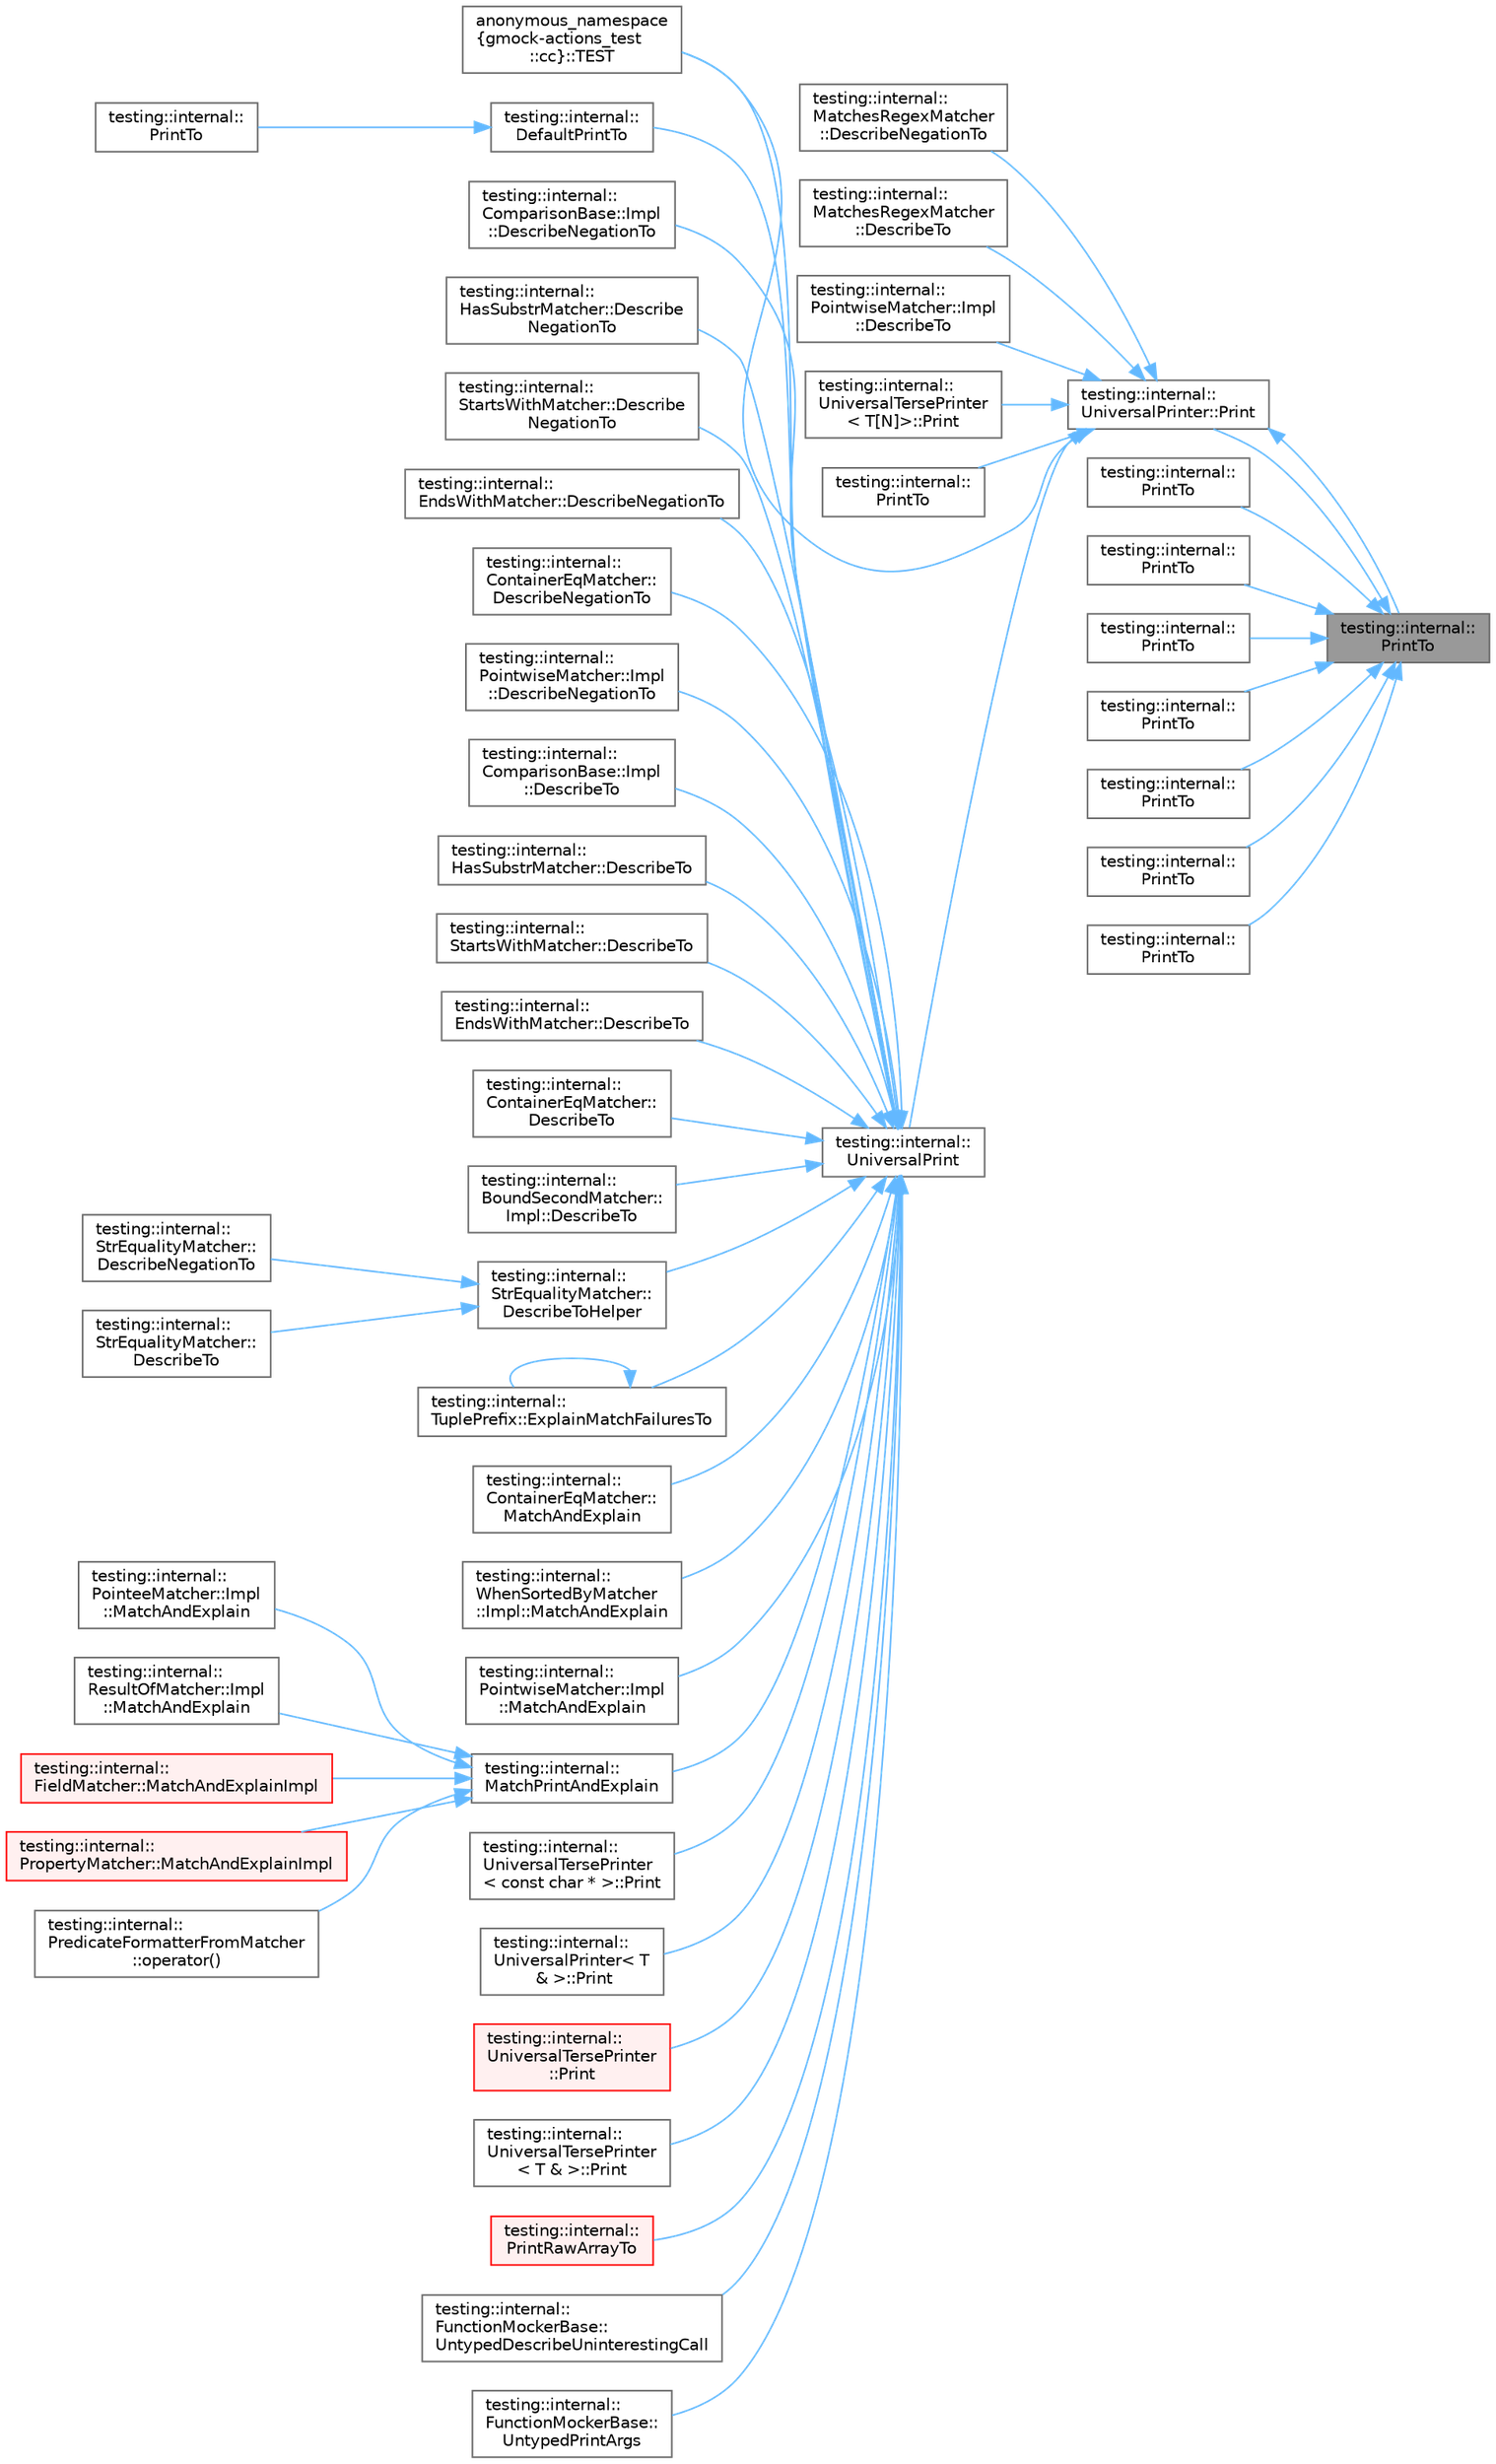 digraph "testing::internal::PrintTo"
{
 // LATEX_PDF_SIZE
  bgcolor="transparent";
  edge [fontname=Helvetica,fontsize=10,labelfontname=Helvetica,labelfontsize=10];
  node [fontname=Helvetica,fontsize=10,shape=box,height=0.2,width=0.4];
  rankdir="RL";
  Node1 [id="Node000001",label="testing::internal::\lPrintTo",height=0.2,width=0.4,color="gray40", fillcolor="grey60", style="filled", fontcolor="black",tooltip=" "];
  Node1 -> Node2 [id="edge1_Node000001_Node000002",dir="back",color="steelblue1",style="solid",tooltip=" "];
  Node2 [id="Node000002",label="testing::internal::\lUniversalPrinter::Print",height=0.2,width=0.4,color="grey40", fillcolor="white", style="filled",URL="$classtesting_1_1internal_1_1_universal_printer.html#aecec021e1abbaa260b701e24e3fe33eb",tooltip=" "];
  Node2 -> Node3 [id="edge2_Node000002_Node000003",dir="back",color="steelblue1",style="solid",tooltip=" "];
  Node3 [id="Node000003",label="testing::internal::\lMatchesRegexMatcher\l::DescribeNegationTo",height=0.2,width=0.4,color="grey40", fillcolor="white", style="filled",URL="$classtesting_1_1internal_1_1_matches_regex_matcher.html#a63154c9c572c1e44a130d58539fde707",tooltip=" "];
  Node2 -> Node4 [id="edge3_Node000002_Node000004",dir="back",color="steelblue1",style="solid",tooltip=" "];
  Node4 [id="Node000004",label="testing::internal::\lMatchesRegexMatcher\l::DescribeTo",height=0.2,width=0.4,color="grey40", fillcolor="white", style="filled",URL="$classtesting_1_1internal_1_1_matches_regex_matcher.html#a8ebd3a0cf33a7bad04a3daf4b0653d8f",tooltip=" "];
  Node2 -> Node5 [id="edge4_Node000002_Node000005",dir="back",color="steelblue1",style="solid",tooltip=" "];
  Node5 [id="Node000005",label="testing::internal::\lPointwiseMatcher::Impl\l::DescribeTo",height=0.2,width=0.4,color="grey40", fillcolor="white", style="filled",URL="$classtesting_1_1internal_1_1_pointwise_matcher_1_1_impl.html#a0c699f62bbd02595471b793baa9cc75e",tooltip=" "];
  Node2 -> Node6 [id="edge5_Node000002_Node000006",dir="back",color="steelblue1",style="solid",tooltip=" "];
  Node6 [id="Node000006",label="testing::internal::\lUniversalTersePrinter\l\< T[N]\>::Print",height=0.2,width=0.4,color="grey40", fillcolor="white", style="filled",URL="$classtesting_1_1internal_1_1_universal_terse_printer_3_01_t_0f_n_0e_4.html#a9e0ceb62fda7dc46ebcf5f911e459a49",tooltip=" "];
  Node2 -> Node7 [id="edge6_Node000002_Node000007",dir="back",color="steelblue1",style="solid",tooltip=" "];
  Node7 [id="Node000007",label="testing::internal::\lPrintTo",height=0.2,width=0.4,color="grey40", fillcolor="white", style="filled",URL="$namespacetesting_1_1internal.html#af2c33928facbf2edf7af564278724d98",tooltip=" "];
  Node2 -> Node1 [id="edge7_Node000002_Node000001",dir="back",color="steelblue1",style="solid",tooltip=" "];
  Node2 -> Node8 [id="edge8_Node000002_Node000008",dir="back",color="steelblue1",style="solid",tooltip=" "];
  Node8 [id="Node000008",label="anonymous_namespace\l\{gmock-actions_test\l::cc\}::TEST",height=0.2,width=0.4,color="grey40", fillcolor="white", style="filled",URL="$namespaceanonymous__namespace_02gmock-actions__test_8cc_03.html#a1b28afcace1cfbf74d6ea75dae69715d",tooltip=" "];
  Node2 -> Node9 [id="edge9_Node000002_Node000009",dir="back",color="steelblue1",style="solid",tooltip=" "];
  Node9 [id="Node000009",label="testing::internal::\lUniversalPrint",height=0.2,width=0.4,color="grey40", fillcolor="white", style="filled",URL="$namespacetesting_1_1internal.html#a30708fa2bacf11895b03bdb21eb72309",tooltip=" "];
  Node9 -> Node10 [id="edge10_Node000009_Node000010",dir="back",color="steelblue1",style="solid",tooltip=" "];
  Node10 [id="Node000010",label="testing::internal::\lDefaultPrintTo",height=0.2,width=0.4,color="grey40", fillcolor="white", style="filled",URL="$namespacetesting_1_1internal.html#a2e96c98d5bd8ee4a1b92f8e3cde7dd40",tooltip=" "];
  Node10 -> Node11 [id="edge11_Node000010_Node000011",dir="back",color="steelblue1",style="solid",tooltip=" "];
  Node11 [id="Node000011",label="testing::internal::\lPrintTo",height=0.2,width=0.4,color="grey40", fillcolor="white", style="filled",URL="$namespacetesting_1_1internal.html#adb3c27150dbe661db0e0c4be27533460",tooltip=" "];
  Node9 -> Node12 [id="edge12_Node000009_Node000012",dir="back",color="steelblue1",style="solid",tooltip=" "];
  Node12 [id="Node000012",label="testing::internal::\lComparisonBase::Impl\l::DescribeNegationTo",height=0.2,width=0.4,color="grey40", fillcolor="white", style="filled",URL="$classtesting_1_1internal_1_1_comparison_base_1_1_impl.html#ab4a33d42d0941bc94e3b0051ce76bb72",tooltip=" "];
  Node9 -> Node13 [id="edge13_Node000009_Node000013",dir="back",color="steelblue1",style="solid",tooltip=" "];
  Node13 [id="Node000013",label="testing::internal::\lHasSubstrMatcher::Describe\lNegationTo",height=0.2,width=0.4,color="grey40", fillcolor="white", style="filled",URL="$classtesting_1_1internal_1_1_has_substr_matcher.html#aa79638f9d3a0c2eb67bc76432f35be1f",tooltip=" "];
  Node9 -> Node14 [id="edge14_Node000009_Node000014",dir="back",color="steelblue1",style="solid",tooltip=" "];
  Node14 [id="Node000014",label="testing::internal::\lStartsWithMatcher::Describe\lNegationTo",height=0.2,width=0.4,color="grey40", fillcolor="white", style="filled",URL="$classtesting_1_1internal_1_1_starts_with_matcher.html#aae30b57dac10fec73d454b6d7543acea",tooltip=" "];
  Node9 -> Node15 [id="edge15_Node000009_Node000015",dir="back",color="steelblue1",style="solid",tooltip=" "];
  Node15 [id="Node000015",label="testing::internal::\lEndsWithMatcher::DescribeNegationTo",height=0.2,width=0.4,color="grey40", fillcolor="white", style="filled",URL="$classtesting_1_1internal_1_1_ends_with_matcher.html#af5dd55c6c3a2ce57bd85f12e07cb604a",tooltip=" "];
  Node9 -> Node16 [id="edge16_Node000009_Node000016",dir="back",color="steelblue1",style="solid",tooltip=" "];
  Node16 [id="Node000016",label="testing::internal::\lContainerEqMatcher::\lDescribeNegationTo",height=0.2,width=0.4,color="grey40", fillcolor="white", style="filled",URL="$classtesting_1_1internal_1_1_container_eq_matcher.html#a3dc9e61b6aff65039325138dccccb8ec",tooltip=" "];
  Node9 -> Node17 [id="edge17_Node000009_Node000017",dir="back",color="steelblue1",style="solid",tooltip=" "];
  Node17 [id="Node000017",label="testing::internal::\lPointwiseMatcher::Impl\l::DescribeNegationTo",height=0.2,width=0.4,color="grey40", fillcolor="white", style="filled",URL="$classtesting_1_1internal_1_1_pointwise_matcher_1_1_impl.html#a26d3a829149e4c497aaced42aad7b247",tooltip=" "];
  Node9 -> Node18 [id="edge18_Node000009_Node000018",dir="back",color="steelblue1",style="solid",tooltip=" "];
  Node18 [id="Node000018",label="testing::internal::\lComparisonBase::Impl\l::DescribeTo",height=0.2,width=0.4,color="grey40", fillcolor="white", style="filled",URL="$classtesting_1_1internal_1_1_comparison_base_1_1_impl.html#a224bdd8f8196208d8138668dc74e1d27",tooltip=" "];
  Node9 -> Node19 [id="edge19_Node000009_Node000019",dir="back",color="steelblue1",style="solid",tooltip=" "];
  Node19 [id="Node000019",label="testing::internal::\lHasSubstrMatcher::DescribeTo",height=0.2,width=0.4,color="grey40", fillcolor="white", style="filled",URL="$classtesting_1_1internal_1_1_has_substr_matcher.html#a278f177d2cbdfed29f6755ee0739a521",tooltip=" "];
  Node9 -> Node20 [id="edge20_Node000009_Node000020",dir="back",color="steelblue1",style="solid",tooltip=" "];
  Node20 [id="Node000020",label="testing::internal::\lStartsWithMatcher::DescribeTo",height=0.2,width=0.4,color="grey40", fillcolor="white", style="filled",URL="$classtesting_1_1internal_1_1_starts_with_matcher.html#af52b4c04ade7f5226c7302c845d44eaf",tooltip=" "];
  Node9 -> Node21 [id="edge21_Node000009_Node000021",dir="back",color="steelblue1",style="solid",tooltip=" "];
  Node21 [id="Node000021",label="testing::internal::\lEndsWithMatcher::DescribeTo",height=0.2,width=0.4,color="grey40", fillcolor="white", style="filled",URL="$classtesting_1_1internal_1_1_ends_with_matcher.html#aec33451ab09428a97ab0793e332416d8",tooltip=" "];
  Node9 -> Node22 [id="edge22_Node000009_Node000022",dir="back",color="steelblue1",style="solid",tooltip=" "];
  Node22 [id="Node000022",label="testing::internal::\lContainerEqMatcher::\lDescribeTo",height=0.2,width=0.4,color="grey40", fillcolor="white", style="filled",URL="$classtesting_1_1internal_1_1_container_eq_matcher.html#a28ace6da475d05134916eb50e54baf1e",tooltip=" "];
  Node9 -> Node23 [id="edge23_Node000009_Node000023",dir="back",color="steelblue1",style="solid",tooltip=" "];
  Node23 [id="Node000023",label="testing::internal::\lBoundSecondMatcher::\lImpl::DescribeTo",height=0.2,width=0.4,color="grey40", fillcolor="white", style="filled",URL="$classtesting_1_1internal_1_1_bound_second_matcher_1_1_impl.html#ada7c4fd01c568c48f929dc34b3281aff",tooltip=" "];
  Node9 -> Node24 [id="edge24_Node000009_Node000024",dir="back",color="steelblue1",style="solid",tooltip=" "];
  Node24 [id="Node000024",label="testing::internal::\lStrEqualityMatcher::\lDescribeToHelper",height=0.2,width=0.4,color="grey40", fillcolor="white", style="filled",URL="$classtesting_1_1internal_1_1_str_equality_matcher.html#accddf33055803fee7ff0ef7988204474",tooltip=" "];
  Node24 -> Node25 [id="edge25_Node000024_Node000025",dir="back",color="steelblue1",style="solid",tooltip=" "];
  Node25 [id="Node000025",label="testing::internal::\lStrEqualityMatcher::\lDescribeNegationTo",height=0.2,width=0.4,color="grey40", fillcolor="white", style="filled",URL="$classtesting_1_1internal_1_1_str_equality_matcher.html#af595c0c79e9e550496fe62bc6bbdd4f3",tooltip=" "];
  Node24 -> Node26 [id="edge26_Node000024_Node000026",dir="back",color="steelblue1",style="solid",tooltip=" "];
  Node26 [id="Node000026",label="testing::internal::\lStrEqualityMatcher::\lDescribeTo",height=0.2,width=0.4,color="grey40", fillcolor="white", style="filled",URL="$classtesting_1_1internal_1_1_str_equality_matcher.html#a18c05a02da6b1df1c3dbfe4870aaa3c2",tooltip=" "];
  Node9 -> Node27 [id="edge27_Node000009_Node000027",dir="back",color="steelblue1",style="solid",tooltip=" "];
  Node27 [id="Node000027",label="testing::internal::\lTuplePrefix::ExplainMatchFailuresTo",height=0.2,width=0.4,color="grey40", fillcolor="white", style="filled",URL="$classtesting_1_1internal_1_1_tuple_prefix.html#a0ffd38ce90ae6da645a5655aefac5bb7",tooltip=" "];
  Node27 -> Node27 [id="edge28_Node000027_Node000027",dir="back",color="steelblue1",style="solid",tooltip=" "];
  Node9 -> Node28 [id="edge29_Node000009_Node000028",dir="back",color="steelblue1",style="solid",tooltip=" "];
  Node28 [id="Node000028",label="testing::internal::\lContainerEqMatcher::\lMatchAndExplain",height=0.2,width=0.4,color="grey40", fillcolor="white", style="filled",URL="$classtesting_1_1internal_1_1_container_eq_matcher.html#a348c6139776dd7d713d100e406ee38f4",tooltip=" "];
  Node9 -> Node29 [id="edge30_Node000009_Node000029",dir="back",color="steelblue1",style="solid",tooltip=" "];
  Node29 [id="Node000029",label="testing::internal::\lWhenSortedByMatcher\l::Impl::MatchAndExplain",height=0.2,width=0.4,color="grey40", fillcolor="white", style="filled",URL="$classtesting_1_1internal_1_1_when_sorted_by_matcher_1_1_impl.html#a9d8f57c729df8c041f2fd7febbc950da",tooltip=" "];
  Node9 -> Node30 [id="edge31_Node000009_Node000030",dir="back",color="steelblue1",style="solid",tooltip=" "];
  Node30 [id="Node000030",label="testing::internal::\lPointwiseMatcher::Impl\l::MatchAndExplain",height=0.2,width=0.4,color="grey40", fillcolor="white", style="filled",URL="$classtesting_1_1internal_1_1_pointwise_matcher_1_1_impl.html#a4253946989f3743c4dd983909f2d062b",tooltip=" "];
  Node9 -> Node31 [id="edge32_Node000009_Node000031",dir="back",color="steelblue1",style="solid",tooltip=" "];
  Node31 [id="Node000031",label="testing::internal::\lMatchPrintAndExplain",height=0.2,width=0.4,color="grey40", fillcolor="white", style="filled",URL="$namespacetesting_1_1internal.html#a0821df2611d54c79bac990719ad8a2dd",tooltip=" "];
  Node31 -> Node32 [id="edge33_Node000031_Node000032",dir="back",color="steelblue1",style="solid",tooltip=" "];
  Node32 [id="Node000032",label="testing::internal::\lPointeeMatcher::Impl\l::MatchAndExplain",height=0.2,width=0.4,color="grey40", fillcolor="white", style="filled",URL="$classtesting_1_1internal_1_1_pointee_matcher_1_1_impl.html#a2aeaf0b7284fb2c7a7745746ec6ce63b",tooltip=" "];
  Node31 -> Node33 [id="edge34_Node000031_Node000033",dir="back",color="steelblue1",style="solid",tooltip=" "];
  Node33 [id="Node000033",label="testing::internal::\lResultOfMatcher::Impl\l::MatchAndExplain",height=0.2,width=0.4,color="grey40", fillcolor="white", style="filled",URL="$classtesting_1_1internal_1_1_result_of_matcher_1_1_impl.html#a4f9d7dfdad8ad8f1ab4f5ffe11c26763",tooltip=" "];
  Node31 -> Node34 [id="edge35_Node000031_Node000034",dir="back",color="steelblue1",style="solid",tooltip=" "];
  Node34 [id="Node000034",label="testing::internal::\lFieldMatcher::MatchAndExplainImpl",height=0.2,width=0.4,color="red", fillcolor="#FFF0F0", style="filled",URL="$classtesting_1_1internal_1_1_field_matcher.html#a3ac8072e68a33f78531d7b1eff96810c",tooltip=" "];
  Node31 -> Node37 [id="edge36_Node000031_Node000037",dir="back",color="steelblue1",style="solid",tooltip=" "];
  Node37 [id="Node000037",label="testing::internal::\lPropertyMatcher::MatchAndExplainImpl",height=0.2,width=0.4,color="red", fillcolor="#FFF0F0", style="filled",URL="$classtesting_1_1internal_1_1_property_matcher.html#ac29932da0edd4fed5ad51dddefb4859a",tooltip=" "];
  Node31 -> Node40 [id="edge37_Node000031_Node000040",dir="back",color="steelblue1",style="solid",tooltip=" "];
  Node40 [id="Node000040",label="testing::internal::\lPredicateFormatterFromMatcher\l::operator()",height=0.2,width=0.4,color="grey40", fillcolor="white", style="filled",URL="$classtesting_1_1internal_1_1_predicate_formatter_from_matcher.html#a51d28bee5f86347ea34b7a0f2758b599",tooltip=" "];
  Node9 -> Node41 [id="edge38_Node000009_Node000041",dir="back",color="steelblue1",style="solid",tooltip=" "];
  Node41 [id="Node000041",label="testing::internal::\lUniversalTersePrinter\l\< const char * \>::Print",height=0.2,width=0.4,color="grey40", fillcolor="white", style="filled",URL="$classtesting_1_1internal_1_1_universal_terse_printer_3_01const_01char_01_5_01_4.html#a37a3be2d26dc07b24d16c2b5eb88ecda",tooltip=" "];
  Node9 -> Node42 [id="edge39_Node000009_Node000042",dir="back",color="steelblue1",style="solid",tooltip=" "];
  Node42 [id="Node000042",label="testing::internal::\lUniversalPrinter\< T\l & \>::Print",height=0.2,width=0.4,color="grey40", fillcolor="white", style="filled",URL="$classtesting_1_1internal_1_1_universal_printer_3_01_t_01_6_01_4.html#a923a694be8aa66117848c1c5f57ede35",tooltip=" "];
  Node9 -> Node43 [id="edge40_Node000009_Node000043",dir="back",color="steelblue1",style="solid",tooltip=" "];
  Node43 [id="Node000043",label="testing::internal::\lUniversalTersePrinter\l::Print",height=0.2,width=0.4,color="red", fillcolor="#FFF0F0", style="filled",URL="$classtesting_1_1internal_1_1_universal_terse_printer.html#a042249cdb42fdb77588c9ad54ea7ed54",tooltip=" "];
  Node9 -> Node66 [id="edge41_Node000009_Node000066",dir="back",color="steelblue1",style="solid",tooltip=" "];
  Node66 [id="Node000066",label="testing::internal::\lUniversalTersePrinter\l\< T & \>::Print",height=0.2,width=0.4,color="grey40", fillcolor="white", style="filled",URL="$classtesting_1_1internal_1_1_universal_terse_printer_3_01_t_01_6_01_4.html#a931f93cc52a3046706c87d0a90640483",tooltip=" "];
  Node9 -> Node67 [id="edge42_Node000009_Node000067",dir="back",color="steelblue1",style="solid",tooltip=" "];
  Node67 [id="Node000067",label="testing::internal::\lPrintRawArrayTo",height=0.2,width=0.4,color="red", fillcolor="#FFF0F0", style="filled",URL="$namespacetesting_1_1internal.html#ad3013b6b4c825edee9fe18ff1d982faa",tooltip=" "];
  Node9 -> Node8 [id="edge43_Node000009_Node000008",dir="back",color="steelblue1",style="solid",tooltip=" "];
  Node9 -> Node70 [id="edge44_Node000009_Node000070",dir="back",color="steelblue1",style="solid",tooltip=" "];
  Node70 [id="Node000070",label="testing::internal::\lFunctionMockerBase::\lUntypedDescribeUninterestingCall",height=0.2,width=0.4,color="grey40", fillcolor="white", style="filled",URL="$classtesting_1_1internal_1_1_function_mocker_base.html#a9f701bc2048925f61cab0491a9aa275c",tooltip=" "];
  Node9 -> Node71 [id="edge45_Node000009_Node000071",dir="back",color="steelblue1",style="solid",tooltip=" "];
  Node71 [id="Node000071",label="testing::internal::\lFunctionMockerBase::\lUntypedPrintArgs",height=0.2,width=0.4,color="grey40", fillcolor="white", style="filled",URL="$classtesting_1_1internal_1_1_function_mocker_base.html#a6f77ce4fad16e1c8508fe6da71e8b930",tooltip=" "];
  Node1 -> Node72 [id="edge46_Node000001_Node000072",dir="back",color="steelblue1",style="solid",tooltip=" "];
  Node72 [id="Node000072",label="testing::internal::\lPrintTo",height=0.2,width=0.4,color="grey40", fillcolor="white", style="filled",URL="$namespacetesting_1_1internal.html#a553eec7bb50de01c9e91cac4accc606f",tooltip=" "];
  Node1 -> Node73 [id="edge47_Node000001_Node000073",dir="back",color="steelblue1",style="solid",tooltip=" "];
  Node73 [id="Node000073",label="testing::internal::\lPrintTo",height=0.2,width=0.4,color="grey40", fillcolor="white", style="filled",URL="$namespacetesting_1_1internal.html#a476bd3d411d4f129620aaf8999c257c0",tooltip=" "];
  Node1 -> Node74 [id="edge48_Node000001_Node000074",dir="back",color="steelblue1",style="solid",tooltip=" "];
  Node74 [id="Node000074",label="testing::internal::\lPrintTo",height=0.2,width=0.4,color="grey40", fillcolor="white", style="filled",URL="$namespacetesting_1_1internal.html#a792cc5665a34619ed7a6d54711433456",tooltip=" "];
  Node1 -> Node75 [id="edge49_Node000001_Node000075",dir="back",color="steelblue1",style="solid",tooltip=" "];
  Node75 [id="Node000075",label="testing::internal::\lPrintTo",height=0.2,width=0.4,color="grey40", fillcolor="white", style="filled",URL="$namespacetesting_1_1internal.html#a42c591f2164ad105b502a9262333aed2",tooltip=" "];
  Node1 -> Node76 [id="edge50_Node000001_Node000076",dir="back",color="steelblue1",style="solid",tooltip=" "];
  Node76 [id="Node000076",label="testing::internal::\lPrintTo",height=0.2,width=0.4,color="grey40", fillcolor="white", style="filled",URL="$namespacetesting_1_1internal.html#a1320096b116f8cc4b688acbd5b783051",tooltip=" "];
  Node1 -> Node77 [id="edge51_Node000001_Node000077",dir="back",color="steelblue1",style="solid",tooltip=" "];
  Node77 [id="Node000077",label="testing::internal::\lPrintTo",height=0.2,width=0.4,color="grey40", fillcolor="white", style="filled",URL="$namespacetesting_1_1internal.html#a7fae797c500d66d0f5a9db4f205e3416",tooltip=" "];
  Node1 -> Node78 [id="edge52_Node000001_Node000078",dir="back",color="steelblue1",style="solid",tooltip=" "];
  Node78 [id="Node000078",label="testing::internal::\lPrintTo",height=0.2,width=0.4,color="grey40", fillcolor="white", style="filled",URL="$namespacetesting_1_1internal.html#a8d41baa371fad3eb5a3dbe1bbc02c290",tooltip=" "];
}
